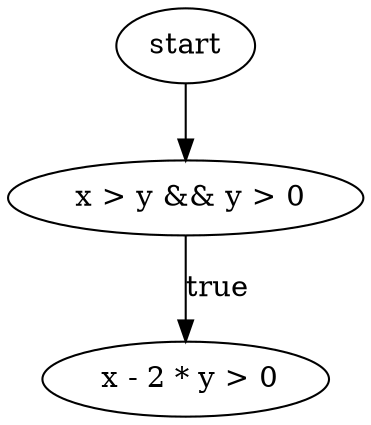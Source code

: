 digraph test0{
start -> node0;
node0 -> node1[label ="true"];
start;
node0[label =" x > y && y > 0"];
node1[label =" x - 2 * y > 0"];
}